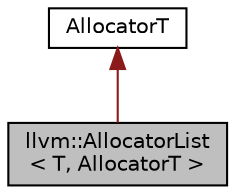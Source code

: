 digraph "llvm::AllocatorList&lt; T, AllocatorT &gt;"
{
 // LATEX_PDF_SIZE
  bgcolor="transparent";
  edge [fontname="Helvetica",fontsize="10",labelfontname="Helvetica",labelfontsize="10"];
  node [fontname="Helvetica",fontsize="10",shape="box"];
  Node1 [label="llvm::AllocatorList\l\< T, AllocatorT \>",height=0.2,width=0.4,color="black", fillcolor="grey75", style="filled", fontcolor="black",tooltip="A linked-list with a custom, local allocator."];
  Node2 -> Node1 [dir="back",color="firebrick4",fontsize="10",style="solid",fontname="Helvetica"];
  Node2 [label="AllocatorT",height=0.2,width=0.4,color="black",tooltip=" "];
}
